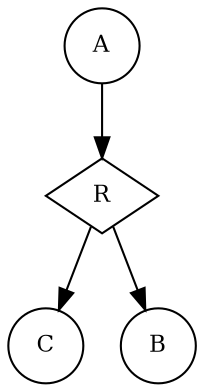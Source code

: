 ##Command to produce the pic: `neato -Tpng thisfile > thisfile.png`

digraph BiVeSexport {
	graph [overlap=false];
	edge [len=1.3];
	node [fontsize=11];
	s1[label="C",shape=circle];
	s2[label="A",shape=circle];
	s3[label="B",shape=circle];
	r1[label="R",shape=diamond];
	subgraph clusterc1 {
		label = "Default Compartment";
		color=lightgrey;
	}
	s2->r1;
	r1->s1;
	r1->s3;
}
